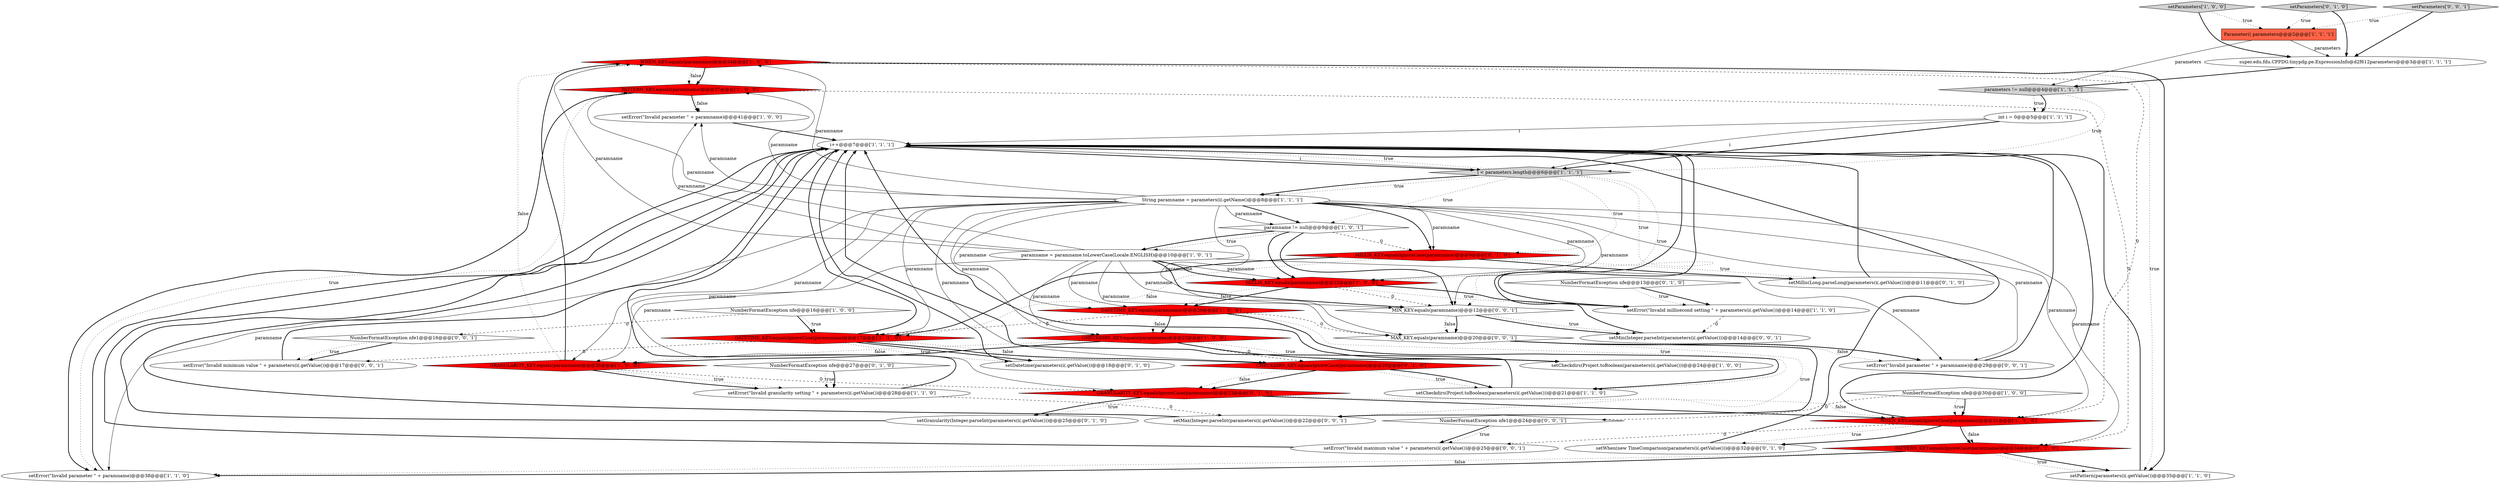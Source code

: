 digraph {
3 [style = filled, label = "WHEN_KEY.equals(paramname)@@@34@@@['1', '0', '0']", fillcolor = red, shape = diamond image = "AAA1AAABBB1BBB"];
43 [style = filled, label = "setParameters['0', '0', '1']", fillcolor = lightgray, shape = diamond image = "AAA0AAABBB3BBB"];
11 [style = filled, label = "setParameters['1', '0', '0']", fillcolor = lightgray, shape = diamond image = "AAA0AAABBB1BBB"];
15 [style = filled, label = "setCheckdirs(Project.toBoolean(parameters(i(.getValue()))@@@21@@@['1', '1', '0']", fillcolor = white, shape = ellipse image = "AAA0AAABBB1BBB"];
36 [style = filled, label = "GRANULARITY_KEY.equalsIgnoreCase(paramname)@@@23@@@['0', '1', '0']", fillcolor = red, shape = diamond image = "AAA1AAABBB2BBB"];
7 [style = filled, label = "NumberFormatException nfe@@@16@@@['1', '0', '0']", fillcolor = white, shape = diamond image = "AAA0AAABBB1BBB"];
13 [style = filled, label = "String paramname = parameters(i(.getName()@@@8@@@['1', '1', '1']", fillcolor = white, shape = ellipse image = "AAA0AAABBB1BBB"];
33 [style = filled, label = "setParameters['0', '1', '0']", fillcolor = lightgray, shape = diamond image = "AAA0AAABBB2BBB"];
29 [style = filled, label = "NumberFormatException nfe@@@27@@@['0', '1', '0']", fillcolor = white, shape = diamond image = "AAA0AAABBB2BBB"];
39 [style = filled, label = "setMax(Integer.parseInt(parameters(i(.getValue()))@@@22@@@['0', '0', '1']", fillcolor = white, shape = ellipse image = "AAA0AAABBB3BBB"];
16 [style = filled, label = "Parameter(( parameters@@@2@@@['1', '1', '1']", fillcolor = tomato, shape = box image = "AAA0AAABBB1BBB"];
20 [style = filled, label = "i < parameters.length@@@6@@@['1', '1', '1']", fillcolor = lightgray, shape = diamond image = "AAA0AAABBB1BBB"];
32 [style = filled, label = "setGranularity(Integer.parseInt(parameters(i(.getValue()))@@@25@@@['0', '1', '0']", fillcolor = white, shape = ellipse image = "AAA0AAABBB2BBB"];
47 [style = filled, label = "MAX_KEY.equals(paramname)@@@20@@@['0', '0', '1']", fillcolor = white, shape = diamond image = "AAA0AAABBB3BBB"];
40 [style = filled, label = "setError(\"Invalid parameter \" + paramname)@@@29@@@['0', '0', '1']", fillcolor = white, shape = ellipse image = "AAA0AAABBB3BBB"];
6 [style = filled, label = "setError(\"Invalid parameter \" + paramname)@@@41@@@['1', '0', '0']", fillcolor = white, shape = ellipse image = "AAA0AAABBB1BBB"];
34 [style = filled, label = "setDatetime(parameters(i(.getValue())@@@18@@@['0', '1', '0']", fillcolor = white, shape = ellipse image = "AAA0AAABBB2BBB"];
5 [style = filled, label = "paramname = paramname.toLowerCase(Locale.ENGLISH)@@@10@@@['1', '0', '1']", fillcolor = white, shape = ellipse image = "AAA0AAABBB1BBB"];
10 [style = filled, label = "MILLIS_KEY.equals(paramname)@@@12@@@['1', '0', '0']", fillcolor = red, shape = diamond image = "AAA1AAABBB1BBB"];
24 [style = filled, label = "DATETIME_KEY.equals(paramname)@@@20@@@['1', '0', '0']", fillcolor = red, shape = diamond image = "AAA1AAABBB1BBB"];
35 [style = filled, label = "setMillis(Long.parseLong(parameters(i(.getValue()))@@@11@@@['0', '1', '0']", fillcolor = white, shape = ellipse image = "AAA0AAABBB2BBB"];
22 [style = filled, label = "setError(\"Invalid granularity setting \" + parameters(i(.getValue())@@@28@@@['1', '1', '0']", fillcolor = white, shape = ellipse image = "AAA0AAABBB1BBB"];
42 [style = filled, label = "NumberFormatException nfe1@@@24@@@['0', '0', '1']", fillcolor = white, shape = diamond image = "AAA0AAABBB3BBB"];
46 [style = filled, label = "setError(\"Invalid maximum value \" + parameters(i(.getValue())@@@25@@@['0', '0', '1']", fillcolor = white, shape = ellipse image = "AAA0AAABBB3BBB"];
17 [style = filled, label = "int i = 0@@@5@@@['1', '1', '1']", fillcolor = white, shape = ellipse image = "AAA0AAABBB1BBB"];
1 [style = filled, label = "GRANULARITY_KEY.equals(paramname)@@@26@@@['1', '0', '0']", fillcolor = red, shape = diamond image = "AAA1AAABBB1BBB"];
9 [style = filled, label = "PATTERN_KEY.equals(paramname)@@@37@@@['1', '0', '0']", fillcolor = red, shape = diamond image = "AAA1AAABBB1BBB"];
2 [style = filled, label = "i++@@@7@@@['1', '1', '1']", fillcolor = white, shape = ellipse image = "AAA0AAABBB1BBB"];
25 [style = filled, label = "setPattern(parameters(i(.getValue())@@@35@@@['1', '1', '0']", fillcolor = white, shape = ellipse image = "AAA0AAABBB1BBB"];
19 [style = filled, label = "NumberFormatException nfe@@@30@@@['1', '0', '0']", fillcolor = white, shape = diamond image = "AAA0AAABBB1BBB"];
18 [style = filled, label = "super.edu.fdu.CPPDG.tinypdg.pe.ExpressionInfo@d2f612parameters@@@3@@@['1', '1', '1']", fillcolor = white, shape = ellipse image = "AAA0AAABBB1BBB"];
44 [style = filled, label = "NumberFormatException nfe1@@@16@@@['0', '0', '1']", fillcolor = white, shape = diamond image = "AAA0AAABBB3BBB"];
28 [style = filled, label = "MILLIS_KEY.equalsIgnoreCase(paramname)@@@9@@@['0', '1', '0']", fillcolor = red, shape = diamond image = "AAA1AAABBB2BBB"];
14 [style = filled, label = "paramname != null@@@9@@@['1', '0', '1']", fillcolor = white, shape = diamond image = "AAA0AAABBB1BBB"];
0 [style = filled, label = "setError(\"Invalid millisecond setting \" + parameters(i(.getValue())@@@14@@@['1', '1', '0']", fillcolor = white, shape = ellipse image = "AAA0AAABBB1BBB"];
21 [style = filled, label = "WHEN_KEY.equalsIgnoreCase(paramname)@@@31@@@['1', '1', '0']", fillcolor = red, shape = diamond image = "AAA1AAABBB1BBB"];
26 [style = filled, label = "DATETIME_KEY.equalsIgnoreCase(paramname)@@@17@@@['1', '1', '0']", fillcolor = red, shape = diamond image = "AAA1AAABBB1BBB"];
37 [style = filled, label = "PATTERN_KEY.equalsIgnoreCase(paramname)@@@34@@@['0', '1', '0']", fillcolor = red, shape = diamond image = "AAA1AAABBB2BBB"];
41 [style = filled, label = "setError(\"Invalid minimum value \" + parameters(i(.getValue())@@@17@@@['0', '0', '1']", fillcolor = white, shape = ellipse image = "AAA0AAABBB3BBB"];
38 [style = filled, label = "MIN_KEY.equals(paramname)@@@12@@@['0', '0', '1']", fillcolor = white, shape = diamond image = "AAA0AAABBB3BBB"];
12 [style = filled, label = "parameters != null@@@4@@@['1', '1', '1']", fillcolor = lightgray, shape = diamond image = "AAA0AAABBB1BBB"];
4 [style = filled, label = "setCheckdirs(Project.toBoolean(parameters(i(.getValue()))@@@24@@@['1', '0', '0']", fillcolor = white, shape = ellipse image = "AAA0AAABBB1BBB"];
23 [style = filled, label = "setError(\"Invalid parameter \" + paramname)@@@38@@@['1', '1', '0']", fillcolor = white, shape = ellipse image = "AAA0AAABBB1BBB"];
30 [style = filled, label = "setWhen(new TimeComparison(parameters(i(.getValue()))@@@32@@@['0', '1', '0']", fillcolor = white, shape = ellipse image = "AAA0AAABBB2BBB"];
8 [style = filled, label = "CHECKDIRS_KEY.equals(paramname)@@@23@@@['1', '0', '0']", fillcolor = red, shape = diamond image = "AAA1AAABBB1BBB"];
45 [style = filled, label = "setMin(Integer.parseInt(parameters(i(.getValue()))@@@14@@@['0', '0', '1']", fillcolor = white, shape = ellipse image = "AAA0AAABBB3BBB"];
27 [style = filled, label = "CHECKDIRS_KEY.equalsIgnoreCase(paramname)@@@20@@@['0', '1', '0']", fillcolor = red, shape = diamond image = "AAA1AAABBB2BBB"];
31 [style = filled, label = "NumberFormatException nfe@@@13@@@['0', '1', '0']", fillcolor = white, shape = diamond image = "AAA0AAABBB2BBB"];
40->2 [style = bold, label=""];
3->9 [style = dotted, label="false"];
16->18 [style = solid, label="parameters"];
28->35 [style = dotted, label="true"];
10->24 [style = bold, label=""];
46->2 [style = bold, label=""];
26->34 [style = bold, label=""];
10->38 [style = dashed, label="0"];
13->8 [style = solid, label="paramname"];
21->30 [style = bold, label=""];
27->15 [style = dotted, label="true"];
43->18 [style = bold, label=""];
13->24 [style = solid, label="paramname"];
5->38 [style = bold, label=""];
3->25 [style = dotted, label="true"];
8->4 [style = dotted, label="true"];
27->15 [style = bold, label=""];
9->6 [style = bold, label=""];
21->2 [style = bold, label=""];
7->26 [style = bold, label=""];
21->37 [style = dotted, label="false"];
8->1 [style = bold, label=""];
24->26 [style = dashed, label="0"];
12->20 [style = dotted, label="true"];
34->2 [style = bold, label=""];
33->18 [style = bold, label=""];
5->8 [style = solid, label="paramname"];
33->16 [style = dotted, label="true"];
20->13 [style = dotted, label="true"];
7->44 [style = dashed, label="0"];
36->21 [style = dotted, label="false"];
5->1 [style = solid, label="paramname"];
24->47 [style = dashed, label="0"];
8->4 [style = bold, label=""];
16->12 [style = solid, label="parameters"];
28->26 [style = dotted, label="false"];
13->14 [style = bold, label=""];
13->26 [style = solid, label="paramname"];
13->28 [style = solid, label="paramname"];
17->20 [style = bold, label=""];
5->6 [style = solid, label="paramname"];
5->10 [style = bold, label=""];
12->17 [style = dotted, label="true"];
2->20 [style = bold, label=""];
42->46 [style = bold, label=""];
5->24 [style = solid, label="paramname"];
3->21 [style = dashed, label="0"];
1->22 [style = dotted, label="true"];
18->12 [style = bold, label=""];
14->10 [style = bold, label=""];
14->38 [style = bold, label=""];
38->45 [style = bold, label=""];
19->21 [style = dotted, label="true"];
4->2 [style = bold, label=""];
47->39 [style = bold, label=""];
5->40 [style = solid, label="paramname"];
41->2 [style = bold, label=""];
25->2 [style = bold, label=""];
11->18 [style = bold, label=""];
17->20 [style = solid, label="i"];
9->37 [style = dashed, label="0"];
6->2 [style = bold, label=""];
26->27 [style = bold, label=""];
28->35 [style = bold, label=""];
21->37 [style = bold, label=""];
13->36 [style = solid, label="paramname"];
13->1 [style = solid, label="paramname"];
21->30 [style = dotted, label="true"];
10->0 [style = bold, label=""];
20->10 [style = dotted, label="true"];
44->41 [style = bold, label=""];
5->9 [style = solid, label="paramname"];
38->47 [style = bold, label=""];
11->16 [style = dotted, label="true"];
10->0 [style = dotted, label="true"];
5->10 [style = solid, label="paramname"];
13->37 [style = solid, label="paramname"];
24->8 [style = bold, label=""];
47->40 [style = dotted, label="false"];
13->40 [style = solid, label="paramname"];
24->8 [style = dotted, label="false"];
20->38 [style = dotted, label="true"];
21->46 [style = dashed, label="0"];
13->27 [style = solid, label="paramname"];
20->13 [style = bold, label=""];
10->24 [style = dotted, label="false"];
22->2 [style = bold, label=""];
14->28 [style = dashed, label="0"];
47->40 [style = bold, label=""];
31->0 [style = bold, label=""];
37->25 [style = bold, label=""];
12->17 [style = bold, label=""];
35->2 [style = bold, label=""];
1->3 [style = bold, label=""];
20->14 [style = dotted, label="true"];
7->26 [style = dotted, label="true"];
43->16 [style = dotted, label="true"];
28->26 [style = bold, label=""];
36->32 [style = dotted, label="true"];
45->2 [style = bold, label=""];
37->25 [style = dotted, label="true"];
31->0 [style = dotted, label="true"];
37->23 [style = dotted, label="false"];
26->41 [style = dashed, label="0"];
2->20 [style = solid, label="i"];
3->9 [style = bold, label=""];
29->22 [style = dotted, label="true"];
14->5 [style = dotted, label="true"];
9->23 [style = dotted, label="true"];
47->39 [style = dotted, label="true"];
39->2 [style = bold, label=""];
9->6 [style = dotted, label="false"];
23->2 [style = bold, label=""];
38->45 [style = dotted, label="true"];
13->3 [style = solid, label="paramname"];
13->9 [style = solid, label="paramname"];
19->42 [style = dashed, label="0"];
0->45 [style = dashed, label="0"];
14->5 [style = bold, label=""];
24->15 [style = bold, label=""];
19->21 [style = bold, label=""];
1->3 [style = dotted, label="false"];
13->10 [style = solid, label="paramname"];
13->23 [style = solid, label="paramname"];
15->2 [style = bold, label=""];
27->36 [style = bold, label=""];
3->25 [style = bold, label=""];
26->34 [style = dotted, label="true"];
5->3 [style = solid, label="paramname"];
0->2 [style = bold, label=""];
36->32 [style = bold, label=""];
37->23 [style = bold, label=""];
32->2 [style = bold, label=""];
5->38 [style = solid, label="paramname"];
27->36 [style = dotted, label="false"];
1->22 [style = bold, label=""];
9->23 [style = bold, label=""];
36->21 [style = bold, label=""];
26->2 [style = bold, label=""];
38->47 [style = dotted, label="false"];
1->36 [style = dashed, label="0"];
20->28 [style = dotted, label="true"];
13->47 [style = solid, label="paramname"];
24->15 [style = dotted, label="true"];
22->39 [style = dashed, label="0"];
20->2 [style = dotted, label="true"];
8->27 [style = dashed, label="0"];
13->38 [style = solid, label="paramname"];
13->6 [style = solid, label="paramname"];
29->22 [style = bold, label=""];
30->2 [style = bold, label=""];
17->2 [style = solid, label="i"];
13->14 [style = solid, label="paramname"];
5->47 [style = solid, label="paramname"];
8->1 [style = dotted, label="false"];
42->46 [style = dotted, label="true"];
13->21 [style = solid, label="paramname"];
26->27 [style = dotted, label="false"];
44->41 [style = dotted, label="true"];
13->28 [style = bold, label=""];
}
